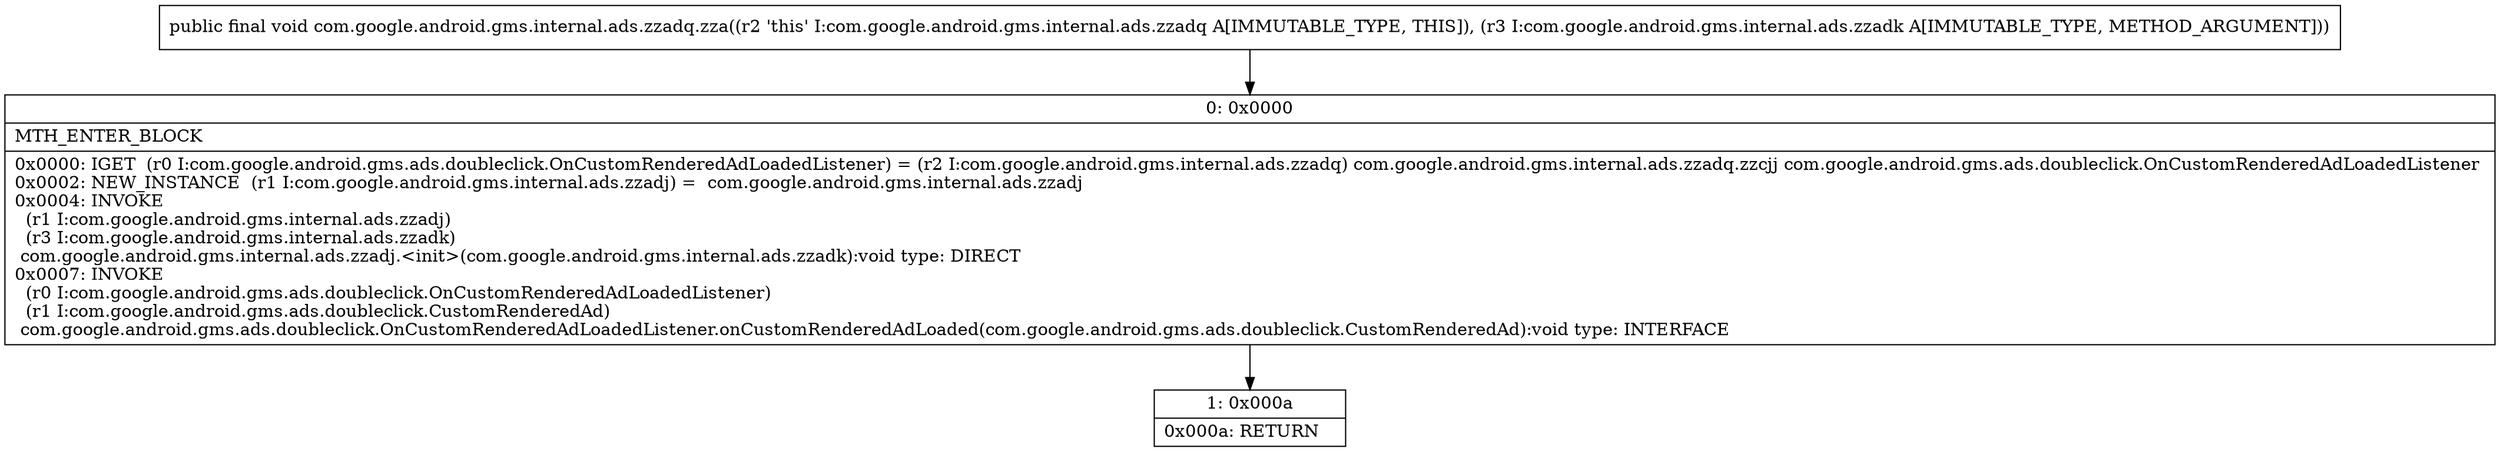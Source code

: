 digraph "CFG forcom.google.android.gms.internal.ads.zzadq.zza(Lcom\/google\/android\/gms\/internal\/ads\/zzadk;)V" {
Node_0 [shape=record,label="{0\:\ 0x0000|MTH_ENTER_BLOCK\l|0x0000: IGET  (r0 I:com.google.android.gms.ads.doubleclick.OnCustomRenderedAdLoadedListener) = (r2 I:com.google.android.gms.internal.ads.zzadq) com.google.android.gms.internal.ads.zzadq.zzcjj com.google.android.gms.ads.doubleclick.OnCustomRenderedAdLoadedListener \l0x0002: NEW_INSTANCE  (r1 I:com.google.android.gms.internal.ads.zzadj) =  com.google.android.gms.internal.ads.zzadj \l0x0004: INVOKE  \l  (r1 I:com.google.android.gms.internal.ads.zzadj)\l  (r3 I:com.google.android.gms.internal.ads.zzadk)\l com.google.android.gms.internal.ads.zzadj.\<init\>(com.google.android.gms.internal.ads.zzadk):void type: DIRECT \l0x0007: INVOKE  \l  (r0 I:com.google.android.gms.ads.doubleclick.OnCustomRenderedAdLoadedListener)\l  (r1 I:com.google.android.gms.ads.doubleclick.CustomRenderedAd)\l com.google.android.gms.ads.doubleclick.OnCustomRenderedAdLoadedListener.onCustomRenderedAdLoaded(com.google.android.gms.ads.doubleclick.CustomRenderedAd):void type: INTERFACE \l}"];
Node_1 [shape=record,label="{1\:\ 0x000a|0x000a: RETURN   \l}"];
MethodNode[shape=record,label="{public final void com.google.android.gms.internal.ads.zzadq.zza((r2 'this' I:com.google.android.gms.internal.ads.zzadq A[IMMUTABLE_TYPE, THIS]), (r3 I:com.google.android.gms.internal.ads.zzadk A[IMMUTABLE_TYPE, METHOD_ARGUMENT])) }"];
MethodNode -> Node_0;
Node_0 -> Node_1;
}

